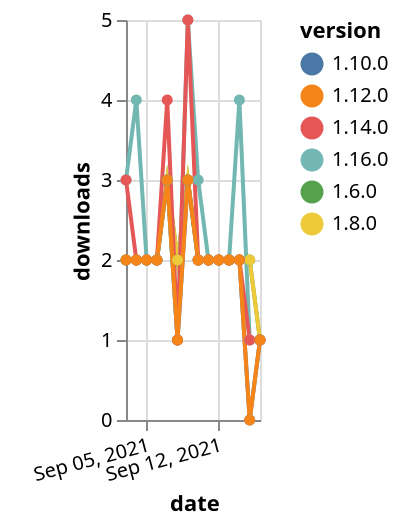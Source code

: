 {"$schema": "https://vega.github.io/schema/vega-lite/v5.json", "description": "A simple bar chart with embedded data.", "data": {"values": [{"date": "2021-09-03", "total": 2098, "delta": 2, "version": "1.6.0"}, {"date": "2021-09-04", "total": 2100, "delta": 2, "version": "1.6.0"}, {"date": "2021-09-05", "total": 2102, "delta": 2, "version": "1.6.0"}, {"date": "2021-09-06", "total": 2104, "delta": 2, "version": "1.6.0"}, {"date": "2021-09-07", "total": 2107, "delta": 3, "version": "1.6.0"}, {"date": "2021-09-08", "total": 2109, "delta": 2, "version": "1.6.0"}, {"date": "2021-09-09", "total": 2112, "delta": 3, "version": "1.6.0"}, {"date": "2021-09-10", "total": 2114, "delta": 2, "version": "1.6.0"}, {"date": "2021-09-11", "total": 2116, "delta": 2, "version": "1.6.0"}, {"date": "2021-09-12", "total": 2118, "delta": 2, "version": "1.6.0"}, {"date": "2021-09-13", "total": 2120, "delta": 2, "version": "1.6.0"}, {"date": "2021-09-14", "total": 2122, "delta": 2, "version": "1.6.0"}, {"date": "2021-09-15", "total": 2124, "delta": 2, "version": "1.6.0"}, {"date": "2021-09-16", "total": 2125, "delta": 1, "version": "1.6.0"}, {"date": "2021-09-03", "total": 1651, "delta": 2, "version": "1.8.0"}, {"date": "2021-09-04", "total": 1653, "delta": 2, "version": "1.8.0"}, {"date": "2021-09-05", "total": 1655, "delta": 2, "version": "1.8.0"}, {"date": "2021-09-06", "total": 1657, "delta": 2, "version": "1.8.0"}, {"date": "2021-09-07", "total": 1660, "delta": 3, "version": "1.8.0"}, {"date": "2021-09-08", "total": 1662, "delta": 2, "version": "1.8.0"}, {"date": "2021-09-09", "total": 1665, "delta": 3, "version": "1.8.0"}, {"date": "2021-09-10", "total": 1667, "delta": 2, "version": "1.8.0"}, {"date": "2021-09-11", "total": 1669, "delta": 2, "version": "1.8.0"}, {"date": "2021-09-12", "total": 1671, "delta": 2, "version": "1.8.0"}, {"date": "2021-09-13", "total": 1673, "delta": 2, "version": "1.8.0"}, {"date": "2021-09-14", "total": 1675, "delta": 2, "version": "1.8.0"}, {"date": "2021-09-15", "total": 1677, "delta": 2, "version": "1.8.0"}, {"date": "2021-09-16", "total": 1678, "delta": 1, "version": "1.8.0"}, {"date": "2021-09-03", "total": 1466, "delta": 2, "version": "1.10.0"}, {"date": "2021-09-04", "total": 1468, "delta": 2, "version": "1.10.0"}, {"date": "2021-09-05", "total": 1470, "delta": 2, "version": "1.10.0"}, {"date": "2021-09-06", "total": 1472, "delta": 2, "version": "1.10.0"}, {"date": "2021-09-07", "total": 1475, "delta": 3, "version": "1.10.0"}, {"date": "2021-09-08", "total": 1476, "delta": 1, "version": "1.10.0"}, {"date": "2021-09-09", "total": 1479, "delta": 3, "version": "1.10.0"}, {"date": "2021-09-10", "total": 1481, "delta": 2, "version": "1.10.0"}, {"date": "2021-09-11", "total": 1483, "delta": 2, "version": "1.10.0"}, {"date": "2021-09-12", "total": 1485, "delta": 2, "version": "1.10.0"}, {"date": "2021-09-13", "total": 1487, "delta": 2, "version": "1.10.0"}, {"date": "2021-09-14", "total": 1489, "delta": 2, "version": "1.10.0"}, {"date": "2021-09-15", "total": 1489, "delta": 0, "version": "1.10.0"}, {"date": "2021-09-16", "total": 1490, "delta": 1, "version": "1.10.0"}, {"date": "2021-09-03", "total": 238, "delta": 3, "version": "1.16.0"}, {"date": "2021-09-04", "total": 242, "delta": 4, "version": "1.16.0"}, {"date": "2021-09-05", "total": 244, "delta": 2, "version": "1.16.0"}, {"date": "2021-09-06", "total": 246, "delta": 2, "version": "1.16.0"}, {"date": "2021-09-07", "total": 249, "delta": 3, "version": "1.16.0"}, {"date": "2021-09-08", "total": 250, "delta": 1, "version": "1.16.0"}, {"date": "2021-09-09", "total": 255, "delta": 5, "version": "1.16.0"}, {"date": "2021-09-10", "total": 258, "delta": 3, "version": "1.16.0"}, {"date": "2021-09-11", "total": 260, "delta": 2, "version": "1.16.0"}, {"date": "2021-09-12", "total": 262, "delta": 2, "version": "1.16.0"}, {"date": "2021-09-13", "total": 264, "delta": 2, "version": "1.16.0"}, {"date": "2021-09-14", "total": 268, "delta": 4, "version": "1.16.0"}, {"date": "2021-09-15", "total": 269, "delta": 1, "version": "1.16.0"}, {"date": "2021-09-16", "total": 270, "delta": 1, "version": "1.16.0"}, {"date": "2021-09-03", "total": 731, "delta": 3, "version": "1.14.0"}, {"date": "2021-09-04", "total": 733, "delta": 2, "version": "1.14.0"}, {"date": "2021-09-05", "total": 735, "delta": 2, "version": "1.14.0"}, {"date": "2021-09-06", "total": 737, "delta": 2, "version": "1.14.0"}, {"date": "2021-09-07", "total": 741, "delta": 4, "version": "1.14.0"}, {"date": "2021-09-08", "total": 742, "delta": 1, "version": "1.14.0"}, {"date": "2021-09-09", "total": 747, "delta": 5, "version": "1.14.0"}, {"date": "2021-09-10", "total": 749, "delta": 2, "version": "1.14.0"}, {"date": "2021-09-11", "total": 751, "delta": 2, "version": "1.14.0"}, {"date": "2021-09-12", "total": 753, "delta": 2, "version": "1.14.0"}, {"date": "2021-09-13", "total": 755, "delta": 2, "version": "1.14.0"}, {"date": "2021-09-14", "total": 757, "delta": 2, "version": "1.14.0"}, {"date": "2021-09-15", "total": 758, "delta": 1, "version": "1.14.0"}, {"date": "2021-09-16", "total": 759, "delta": 1, "version": "1.14.0"}, {"date": "2021-09-03", "total": 1010, "delta": 2, "version": "1.12.0"}, {"date": "2021-09-04", "total": 1012, "delta": 2, "version": "1.12.0"}, {"date": "2021-09-05", "total": 1014, "delta": 2, "version": "1.12.0"}, {"date": "2021-09-06", "total": 1016, "delta": 2, "version": "1.12.0"}, {"date": "2021-09-07", "total": 1019, "delta": 3, "version": "1.12.0"}, {"date": "2021-09-08", "total": 1020, "delta": 1, "version": "1.12.0"}, {"date": "2021-09-09", "total": 1023, "delta": 3, "version": "1.12.0"}, {"date": "2021-09-10", "total": 1025, "delta": 2, "version": "1.12.0"}, {"date": "2021-09-11", "total": 1027, "delta": 2, "version": "1.12.0"}, {"date": "2021-09-12", "total": 1029, "delta": 2, "version": "1.12.0"}, {"date": "2021-09-13", "total": 1031, "delta": 2, "version": "1.12.0"}, {"date": "2021-09-14", "total": 1033, "delta": 2, "version": "1.12.0"}, {"date": "2021-09-15", "total": 1033, "delta": 0, "version": "1.12.0"}, {"date": "2021-09-16", "total": 1034, "delta": 1, "version": "1.12.0"}]}, "width": "container", "mark": {"type": "line", "point": {"filled": true}}, "encoding": {"x": {"field": "date", "type": "temporal", "timeUnit": "yearmonthdate", "title": "date", "axis": {"labelAngle": -15}}, "y": {"field": "delta", "type": "quantitative", "title": "downloads"}, "color": {"field": "version", "type": "nominal"}, "tooltip": {"field": "delta"}}}